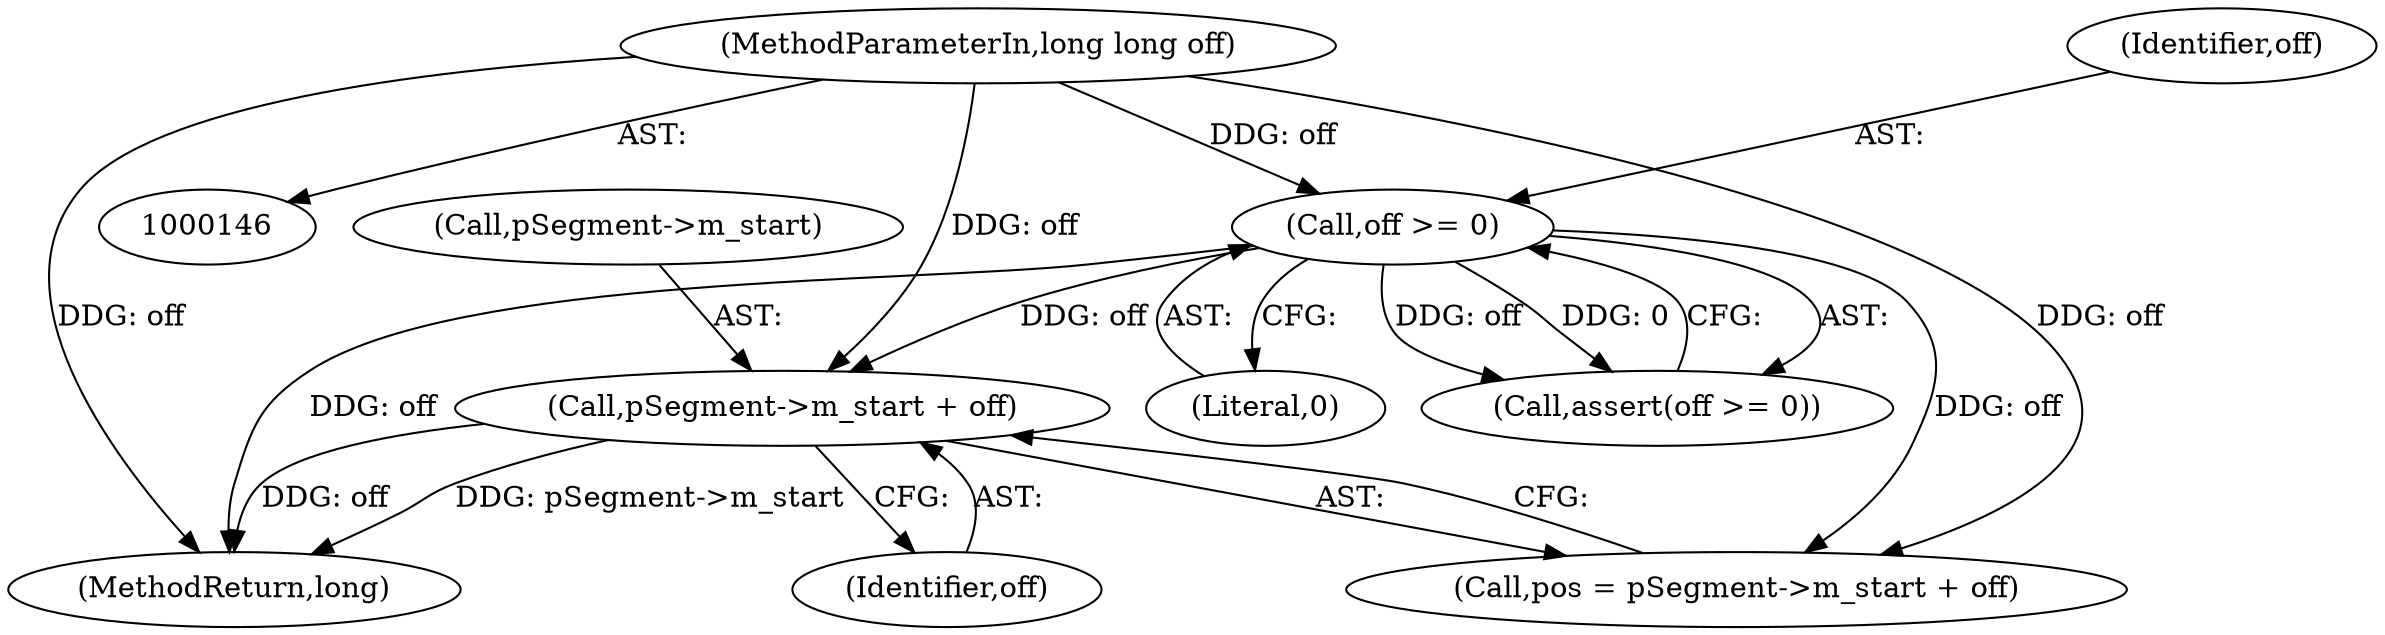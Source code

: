 digraph "0_Android_04839626ed859623901ebd3a5fd483982186b59d_146@pointer" {
"1000189" [label="(Call,pSegment->m_start + off)"];
"1000155" [label="(Call,off >= 0)"];
"1000148" [label="(MethodParameterIn,long long off)"];
"1000187" [label="(Call,pos = pSegment->m_start + off)"];
"1000148" [label="(MethodParameterIn,long long off)"];
"1000675" [label="(MethodReturn,long)"];
"1000157" [label="(Literal,0)"];
"1000193" [label="(Identifier,off)"];
"1000156" [label="(Identifier,off)"];
"1000189" [label="(Call,pSegment->m_start + off)"];
"1000190" [label="(Call,pSegment->m_start)"];
"1000155" [label="(Call,off >= 0)"];
"1000154" [label="(Call,assert(off >= 0))"];
"1000189" -> "1000187"  [label="AST: "];
"1000189" -> "1000193"  [label="CFG: "];
"1000190" -> "1000189"  [label="AST: "];
"1000193" -> "1000189"  [label="AST: "];
"1000187" -> "1000189"  [label="CFG: "];
"1000189" -> "1000675"  [label="DDG: pSegment->m_start"];
"1000189" -> "1000675"  [label="DDG: off"];
"1000155" -> "1000189"  [label="DDG: off"];
"1000148" -> "1000189"  [label="DDG: off"];
"1000155" -> "1000154"  [label="AST: "];
"1000155" -> "1000157"  [label="CFG: "];
"1000156" -> "1000155"  [label="AST: "];
"1000157" -> "1000155"  [label="AST: "];
"1000154" -> "1000155"  [label="CFG: "];
"1000155" -> "1000675"  [label="DDG: off"];
"1000155" -> "1000154"  [label="DDG: off"];
"1000155" -> "1000154"  [label="DDG: 0"];
"1000148" -> "1000155"  [label="DDG: off"];
"1000155" -> "1000187"  [label="DDG: off"];
"1000148" -> "1000146"  [label="AST: "];
"1000148" -> "1000675"  [label="DDG: off"];
"1000148" -> "1000187"  [label="DDG: off"];
}
